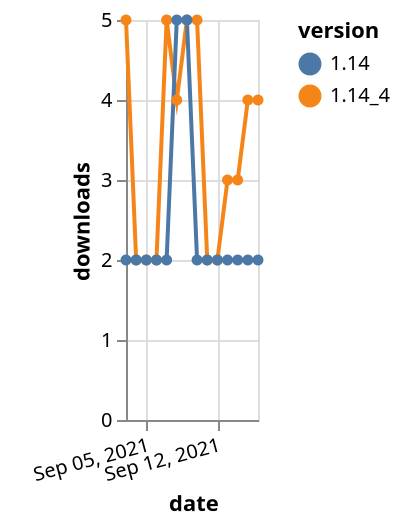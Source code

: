 {"$schema": "https://vega.github.io/schema/vega-lite/v5.json", "description": "A simple bar chart with embedded data.", "data": {"values": [{"date": "2021-09-03", "total": 3300, "delta": 5, "version": "1.14_4"}, {"date": "2021-09-04", "total": 3302, "delta": 2, "version": "1.14_4"}, {"date": "2021-09-05", "total": 3304, "delta": 2, "version": "1.14_4"}, {"date": "2021-09-06", "total": 3306, "delta": 2, "version": "1.14_4"}, {"date": "2021-09-07", "total": 3311, "delta": 5, "version": "1.14_4"}, {"date": "2021-09-08", "total": 3315, "delta": 4, "version": "1.14_4"}, {"date": "2021-09-09", "total": 3320, "delta": 5, "version": "1.14_4"}, {"date": "2021-09-10", "total": 3325, "delta": 5, "version": "1.14_4"}, {"date": "2021-09-11", "total": 3327, "delta": 2, "version": "1.14_4"}, {"date": "2021-09-12", "total": 3329, "delta": 2, "version": "1.14_4"}, {"date": "2021-09-13", "total": 3332, "delta": 3, "version": "1.14_4"}, {"date": "2021-09-14", "total": 3335, "delta": 3, "version": "1.14_4"}, {"date": "2021-09-15", "total": 3339, "delta": 4, "version": "1.14_4"}, {"date": "2021-09-16", "total": 3343, "delta": 4, "version": "1.14_4"}, {"date": "2021-09-03", "total": 3577, "delta": 2, "version": "1.14"}, {"date": "2021-09-04", "total": 3579, "delta": 2, "version": "1.14"}, {"date": "2021-09-05", "total": 3581, "delta": 2, "version": "1.14"}, {"date": "2021-09-06", "total": 3583, "delta": 2, "version": "1.14"}, {"date": "2021-09-07", "total": 3585, "delta": 2, "version": "1.14"}, {"date": "2021-09-08", "total": 3590, "delta": 5, "version": "1.14"}, {"date": "2021-09-09", "total": 3595, "delta": 5, "version": "1.14"}, {"date": "2021-09-10", "total": 3597, "delta": 2, "version": "1.14"}, {"date": "2021-09-11", "total": 3599, "delta": 2, "version": "1.14"}, {"date": "2021-09-12", "total": 3601, "delta": 2, "version": "1.14"}, {"date": "2021-09-13", "total": 3603, "delta": 2, "version": "1.14"}, {"date": "2021-09-14", "total": 3605, "delta": 2, "version": "1.14"}, {"date": "2021-09-15", "total": 3607, "delta": 2, "version": "1.14"}, {"date": "2021-09-16", "total": 3609, "delta": 2, "version": "1.14"}]}, "width": "container", "mark": {"type": "line", "point": {"filled": true}}, "encoding": {"x": {"field": "date", "type": "temporal", "timeUnit": "yearmonthdate", "title": "date", "axis": {"labelAngle": -15}}, "y": {"field": "delta", "type": "quantitative", "title": "downloads"}, "color": {"field": "version", "type": "nominal"}, "tooltip": {"field": "delta"}}}